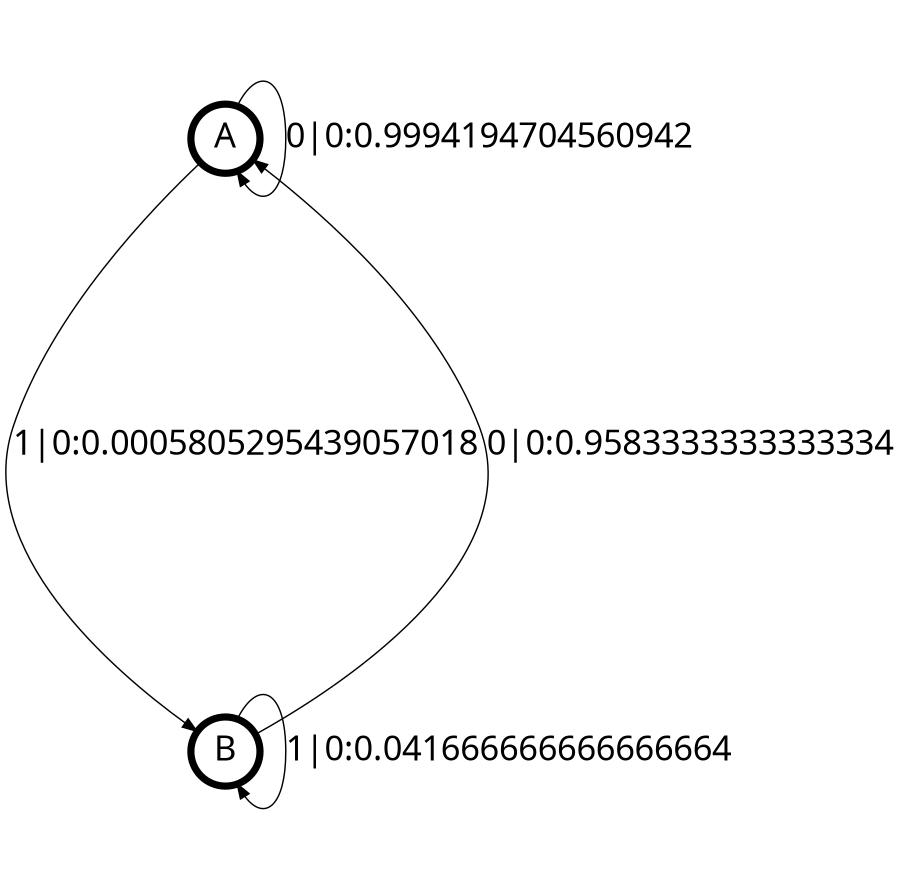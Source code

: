 digraph  {
size = "6,8.5";
ratio = "fill";
node
[shape = circle];
node [fontsize = 24];
node [penwidth = 5];
edge [fontsize = 24];
node [fontname = "CMU Serif Roman"];
graph [fontname = "CMU Serif Roman"];
edge [fontname = "CMU Serif Roman"];
A -> A [label = "0|0:0.9994194704560942\l"];
A -> B [label = "1|0:0.0005805295439057018\l"];
B -> A [label = "0|0:0.9583333333333334\l"];
B -> B [label = "1|0:0.041666666666666664\l"];
}